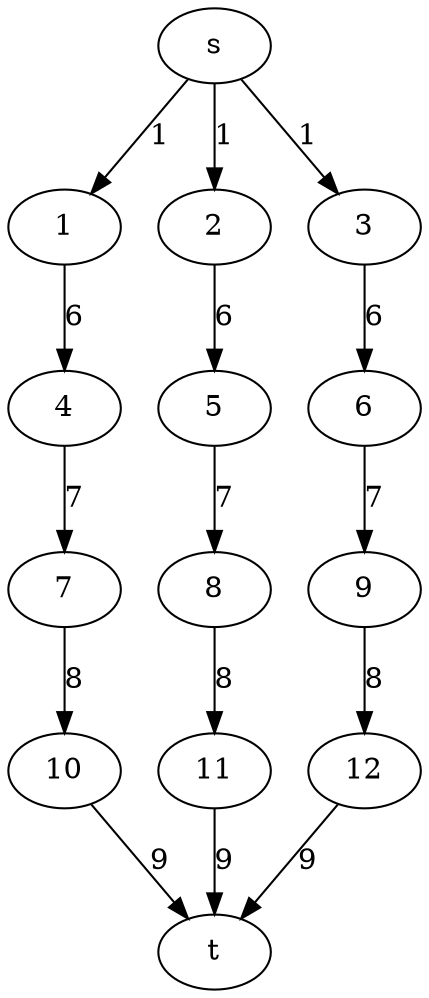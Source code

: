digraph G {
    s -> 1 [label="1"];    
    s -> 2 [label="1"];
    s -> 3 [label="1"];
    1 -> 4 [label="6"];
    2 -> 5 [label="6"];
    3 -> 6 [label="6"];
    4 -> 7 [label="7"];
    5 -> 8 [label="7"];
    6 -> 9 [label="7"];
    7 -> 10 [label="8"];
    8 -> 11 [label="8"];
    9 -> 12 [label="8"];
    10 -> t [label="9"];
    11 -> t [label="9"];
    12 -> t [label="9"];    
}